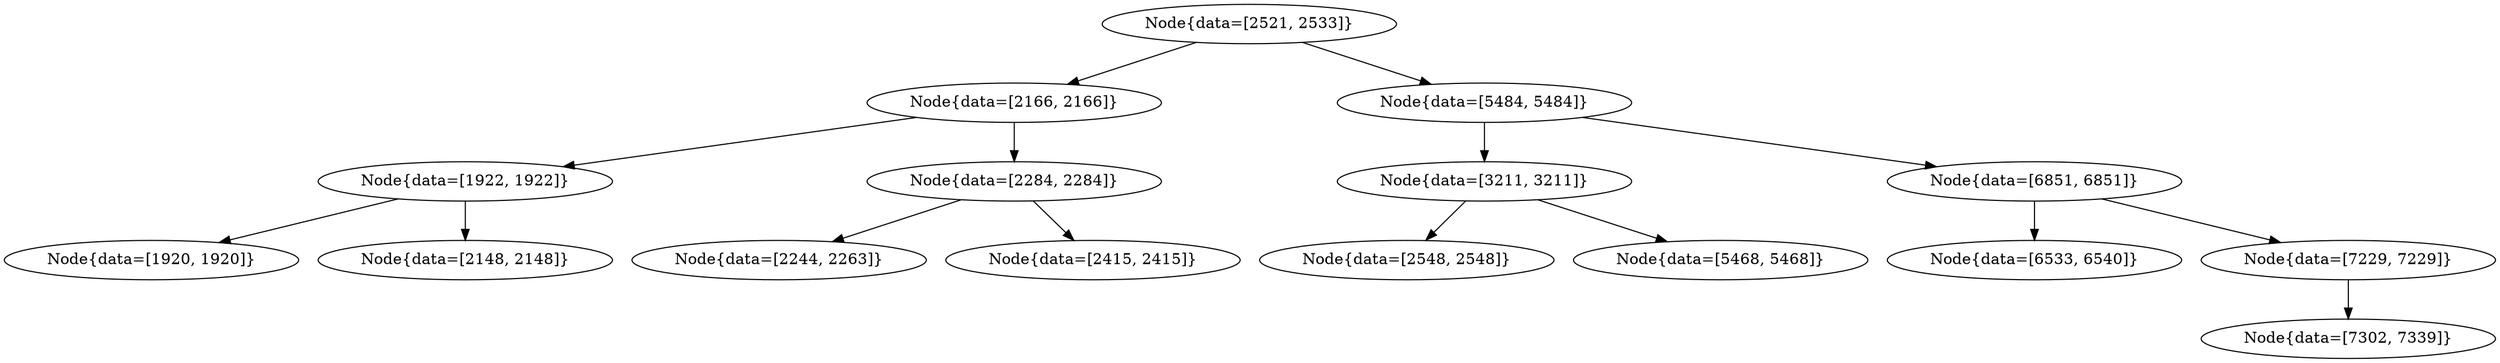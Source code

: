 digraph G{
331261213 [label="Node{data=[2521, 2533]}"]
331261213 -> 907291502
907291502 [label="Node{data=[2166, 2166]}"]
907291502 -> 348218248
348218248 [label="Node{data=[1922, 1922]}"]
348218248 -> 969412636
969412636 [label="Node{data=[1920, 1920]}"]
348218248 -> 1597561973
1597561973 [label="Node{data=[2148, 2148]}"]
907291502 -> 1222693799
1222693799 [label="Node{data=[2284, 2284]}"]
1222693799 -> 1470243856
1470243856 [label="Node{data=[2244, 2263]}"]
1222693799 -> 773031432
773031432 [label="Node{data=[2415, 2415]}"]
331261213 -> 936455371
936455371 [label="Node{data=[5484, 5484]}"]
936455371 -> 2044902525
2044902525 [label="Node{data=[3211, 3211]}"]
2044902525 -> 1067881973
1067881973 [label="Node{data=[2548, 2548]}"]
2044902525 -> 221734863
221734863 [label="Node{data=[5468, 5468]}"]
936455371 -> 859743702
859743702 [label="Node{data=[6851, 6851]}"]
859743702 -> 1599334040
1599334040 [label="Node{data=[6533, 6540]}"]
859743702 -> 1423034810
1423034810 [label="Node{data=[7229, 7229]}"]
1423034810 -> 1651430896
1651430896 [label="Node{data=[7302, 7339]}"]
}